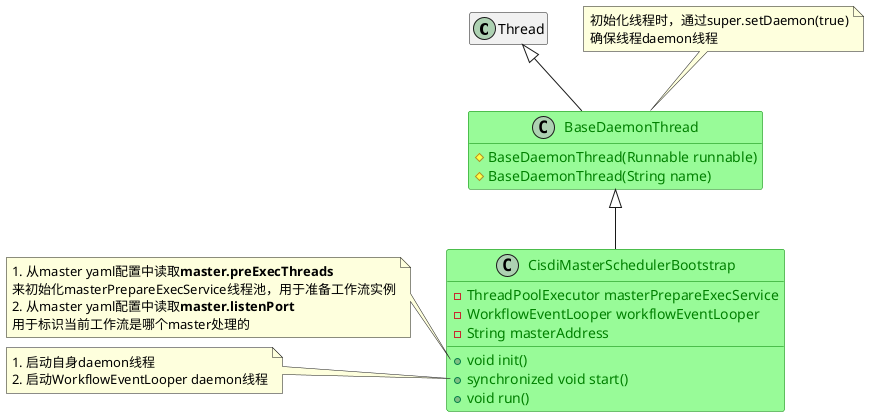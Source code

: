 @startuml
skinparam classFontColor automatic
hide empty members

class Thread

abstract class BaseDaemonThread extends Thread {
    # BaseDaemonThread(Runnable runnable)
    # BaseDaemonThread(String name)
}

note top of BaseDaemonThread
    初始化线程时，通过super.setDaemon(true)
    确保线程daemon线程
end note

class CisdiMasterSchedulerBootstrap extends BaseDaemonThread {
    - ThreadPoolExecutor masterPrepareExecService
    - WorkflowEventLooper workflowEventLooper
    - String masterAddress
    + void init()
    + synchronized void start()
    + void run()
}

note left of CisdiMasterSchedulerBootstrap::init
   1. 从master yaml配置中读取<b>master.preExecThreads</b>
   来初始化masterPrepareExecService线程池，用于准备工作流实例
   2. 从master yaml配置中读取<b>master.listenPort</b>
   用于标识当前工作流是哪个master处理的
end note

note left of CisdiMasterSchedulerBootstrap::start
   1. 启动自身daemon线程
   2. 启动WorkflowEventLooper daemon线程
end note

'master相关类，颜色配置为绿色
class BaseDaemonThread #palegreen;line:green;text:green
class CisdiMasterSchedulerBootstrap #palegreen;line:green;text:green

@enduml